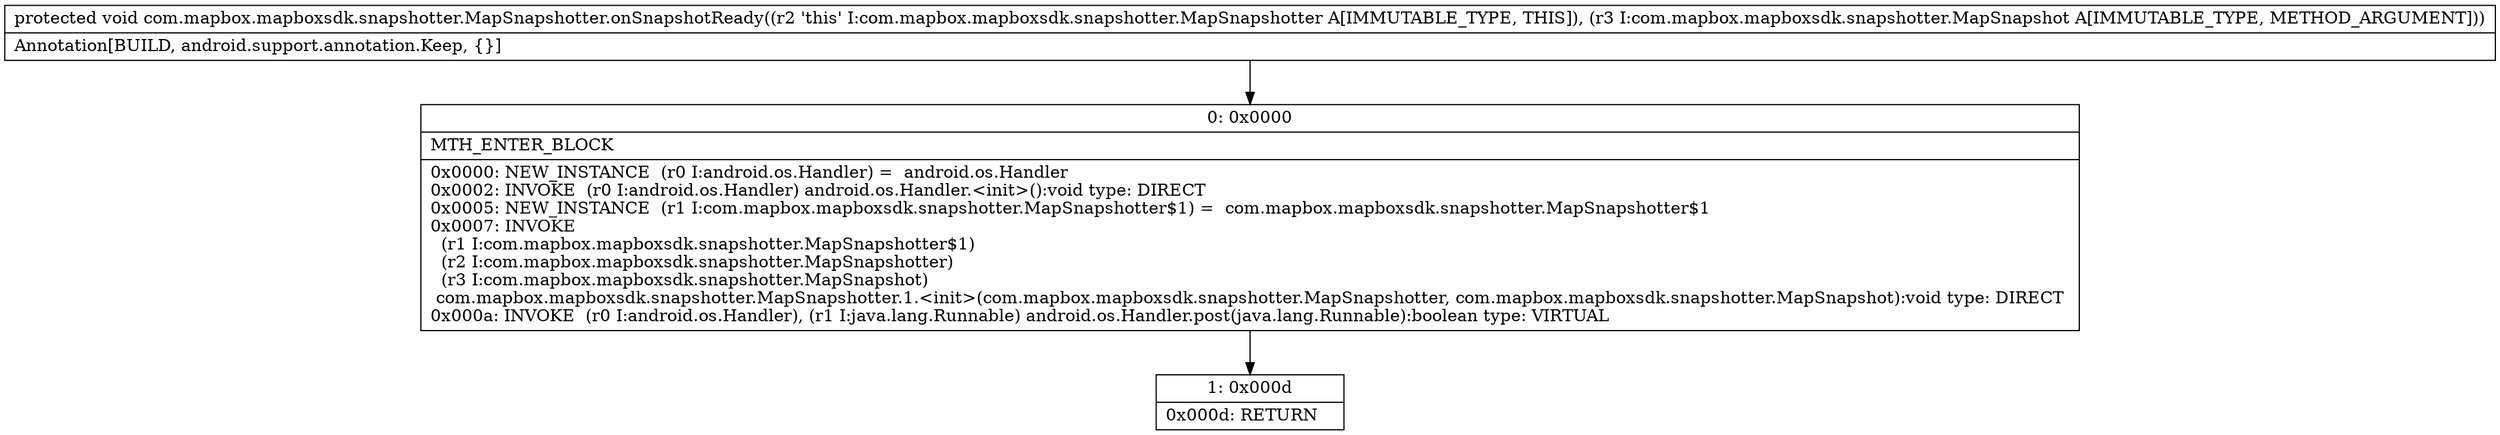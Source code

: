 digraph "CFG forcom.mapbox.mapboxsdk.snapshotter.MapSnapshotter.onSnapshotReady(Lcom\/mapbox\/mapboxsdk\/snapshotter\/MapSnapshot;)V" {
Node_0 [shape=record,label="{0\:\ 0x0000|MTH_ENTER_BLOCK\l|0x0000: NEW_INSTANCE  (r0 I:android.os.Handler) =  android.os.Handler \l0x0002: INVOKE  (r0 I:android.os.Handler) android.os.Handler.\<init\>():void type: DIRECT \l0x0005: NEW_INSTANCE  (r1 I:com.mapbox.mapboxsdk.snapshotter.MapSnapshotter$1) =  com.mapbox.mapboxsdk.snapshotter.MapSnapshotter$1 \l0x0007: INVOKE  \l  (r1 I:com.mapbox.mapboxsdk.snapshotter.MapSnapshotter$1)\l  (r2 I:com.mapbox.mapboxsdk.snapshotter.MapSnapshotter)\l  (r3 I:com.mapbox.mapboxsdk.snapshotter.MapSnapshot)\l com.mapbox.mapboxsdk.snapshotter.MapSnapshotter.1.\<init\>(com.mapbox.mapboxsdk.snapshotter.MapSnapshotter, com.mapbox.mapboxsdk.snapshotter.MapSnapshot):void type: DIRECT \l0x000a: INVOKE  (r0 I:android.os.Handler), (r1 I:java.lang.Runnable) android.os.Handler.post(java.lang.Runnable):boolean type: VIRTUAL \l}"];
Node_1 [shape=record,label="{1\:\ 0x000d|0x000d: RETURN   \l}"];
MethodNode[shape=record,label="{protected void com.mapbox.mapboxsdk.snapshotter.MapSnapshotter.onSnapshotReady((r2 'this' I:com.mapbox.mapboxsdk.snapshotter.MapSnapshotter A[IMMUTABLE_TYPE, THIS]), (r3 I:com.mapbox.mapboxsdk.snapshotter.MapSnapshot A[IMMUTABLE_TYPE, METHOD_ARGUMENT]))  | Annotation[BUILD, android.support.annotation.Keep, \{\}]\l}"];
MethodNode -> Node_0;
Node_0 -> Node_1;
}

